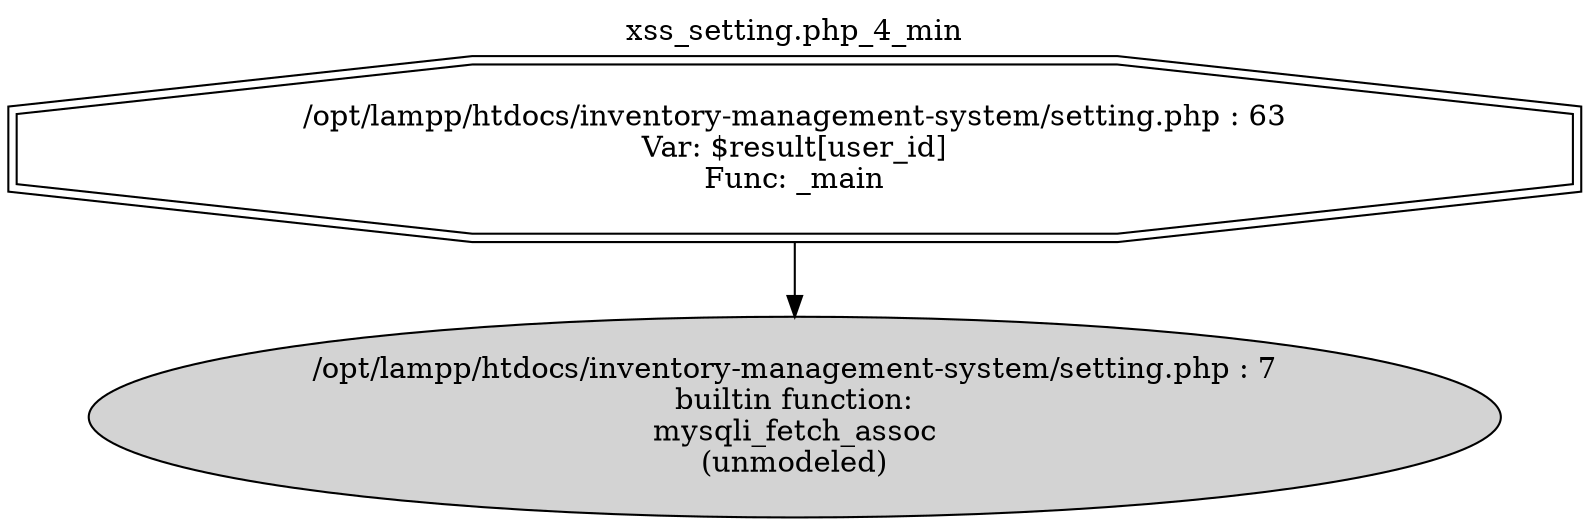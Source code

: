 digraph cfg {
  label="xss_setting.php_4_min";
  labelloc=t;
  n1 [shape=doubleoctagon, label="/opt/lampp/htdocs/inventory-management-system/setting.php : 63\nVar: $result[user_id]\nFunc: _main\n"];
  n2 [shape=ellipse, label="/opt/lampp/htdocs/inventory-management-system/setting.php : 7\nbuiltin function:\nmysqli_fetch_assoc\n(unmodeled)\n",style=filled];
  n1 -> n2;
}
